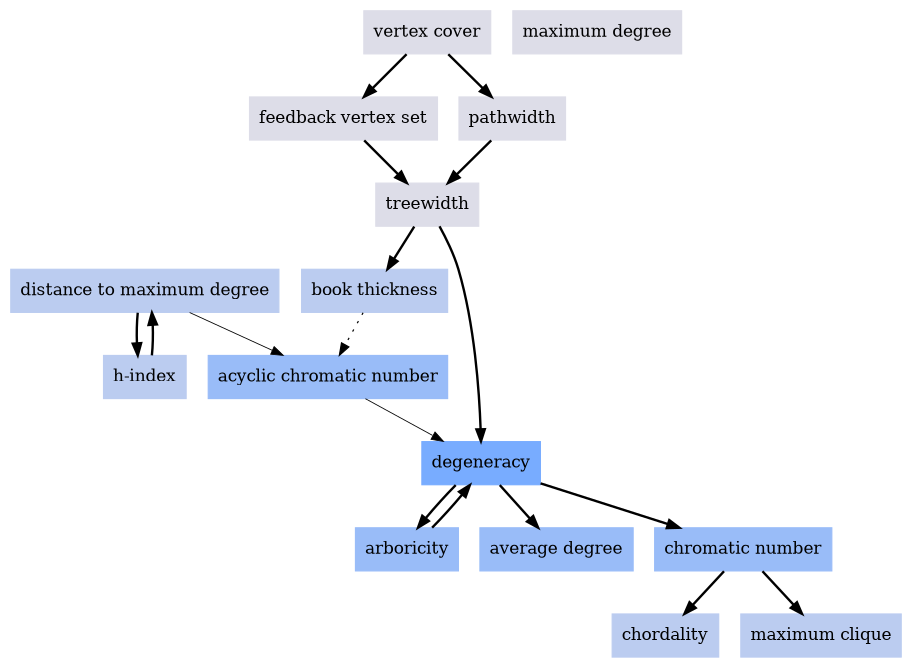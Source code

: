 digraph local_VowkuW {
	node [color=lightblue2 style=filled]
	margin=0.04 size="6,6"
	"n_kRR8zx" [label="distance to maximum degree" URL="/parameters/html/kRR8zx" color="#bbccf0" shape=box]
	"n_GNOiyB" [label="feedback vertex set" URL="/parameters/html/GNOiyB" color="#dddde8" shape=box]
	"n_VHClqR" [label="pathwidth" URL="/parameters/html/VHClqR" color="#dddde8" shape=box]
	"n_fTqo40" [label="chordality" URL="/parameters/html/fTqo40" color="#bbccf0" shape=box]
	"n_z0y4TW" [label="average degree" URL="/parameters/html/z0y4TW" color="#99bcf8" shape=box]
	"n_w7MmyW" [label="chromatic number" URL="/parameters/html/w7MmyW" color="#99bcf8" shape=box]
	"n_4lp9Yj" [label="vertex cover" URL="/parameters/html/4lp9Yj" color="#dddde8" shape=box]
	"n_zgMenA" [label="arboricity" URL="/parameters/html/zgMenA" color="#99bcf8" shape=box]
	"n_QGZuUW" [label="acyclic chromatic number" URL="/parameters/html/QGZuUW" color="#99bcf8" shape=box]
	"n_GNTwUS" [label="h-index" URL="/parameters/html/GNTwUS" color="#bbccf0" shape=box]
	"n_5Q7fuR" [label="treewidth" URL="/parameters/html/5Q7fuR" color="#dddde8" shape=box]
	"n_UyQ5yM" [label="maximum degree" URL="/parameters/html/UyQ5yM" color="#dddde8" shape=box]
	"n_VowkuW" [label="degeneracy" URL="/parameters/html/VowkuW" color="#78acff" shape=box]
	"n_q7zHeT" [label="maximum clique" URL="/parameters/html/q7zHeT" color="#bbccf0" shape=box]
	"n_doijTS" [label="book thickness" URL="/parameters/html/doijTS" color="#bbccf0" shape=box]
	"n_GNTwUS" -> "n_kRR8zx" [label="" decorate=true lblstyle="above, sloped" weight="100" penwidth="2.0"]
	"n_4lp9Yj" -> "n_VHClqR" [label="" decorate=true lblstyle="above, sloped" weight="100" penwidth="2.0"]
	"n_doijTS" -> "n_QGZuUW" [label="" decorate=true lblstyle="above, sloped" style="dotted" weight="1" penwidth="1.0"]
	"n_5Q7fuR" -> "n_doijTS" [label="" decorate=true lblstyle="above, sloped" weight="100" penwidth="2.0"]
	"n_kRR8zx" -> "n_GNTwUS" [label="" decorate=true lblstyle="above, sloped" weight="100" penwidth="2.0"]
	"n_5Q7fuR" -> "n_VowkuW" [label="" decorate=true lblstyle="above, sloped" weight="100" penwidth="2.0"]
	"n_zgMenA" -> "n_VowkuW" [label="" decorate=true lblstyle="above, sloped" weight="100" penwidth="2.0"]
	"n_VowkuW" -> "n_w7MmyW" [label="" decorate=true lblstyle="above, sloped" weight="100" penwidth="2.0"]
	"n_VowkuW" -> "n_zgMenA" [label="" decorate=true lblstyle="above, sloped" weight="100" penwidth="2.0"]
	"n_w7MmyW" -> "n_q7zHeT" [label="" decorate=true lblstyle="above, sloped" weight="100" penwidth="2.0"]
	"n_kRR8zx" -> "n_QGZuUW" [label="" decorate=true lblstyle="above, sloped" weight="20" penwidth="0.7"]
	"n_VowkuW" -> "n_z0y4TW" [label="" decorate=true lblstyle="above, sloped" weight="100" penwidth="2.0"]
	"n_4lp9Yj" -> "n_GNOiyB" [label="" decorate=true lblstyle="above, sloped" weight="100" penwidth="2.0"]
	"n_w7MmyW" -> "n_fTqo40" [label="" decorate=true lblstyle="above, sloped" weight="100" penwidth="2.0"]
	"n_QGZuUW" -> "n_VowkuW" [label="" decorate=true lblstyle="above, sloped" weight="20" penwidth="0.7"]
	"n_VHClqR" -> "n_5Q7fuR" [label="" decorate=true lblstyle="above, sloped" weight="100" penwidth="2.0"]
	"n_GNOiyB" -> "n_5Q7fuR" [label="" decorate=true lblstyle="above, sloped" weight="100" penwidth="2.0"]
}
